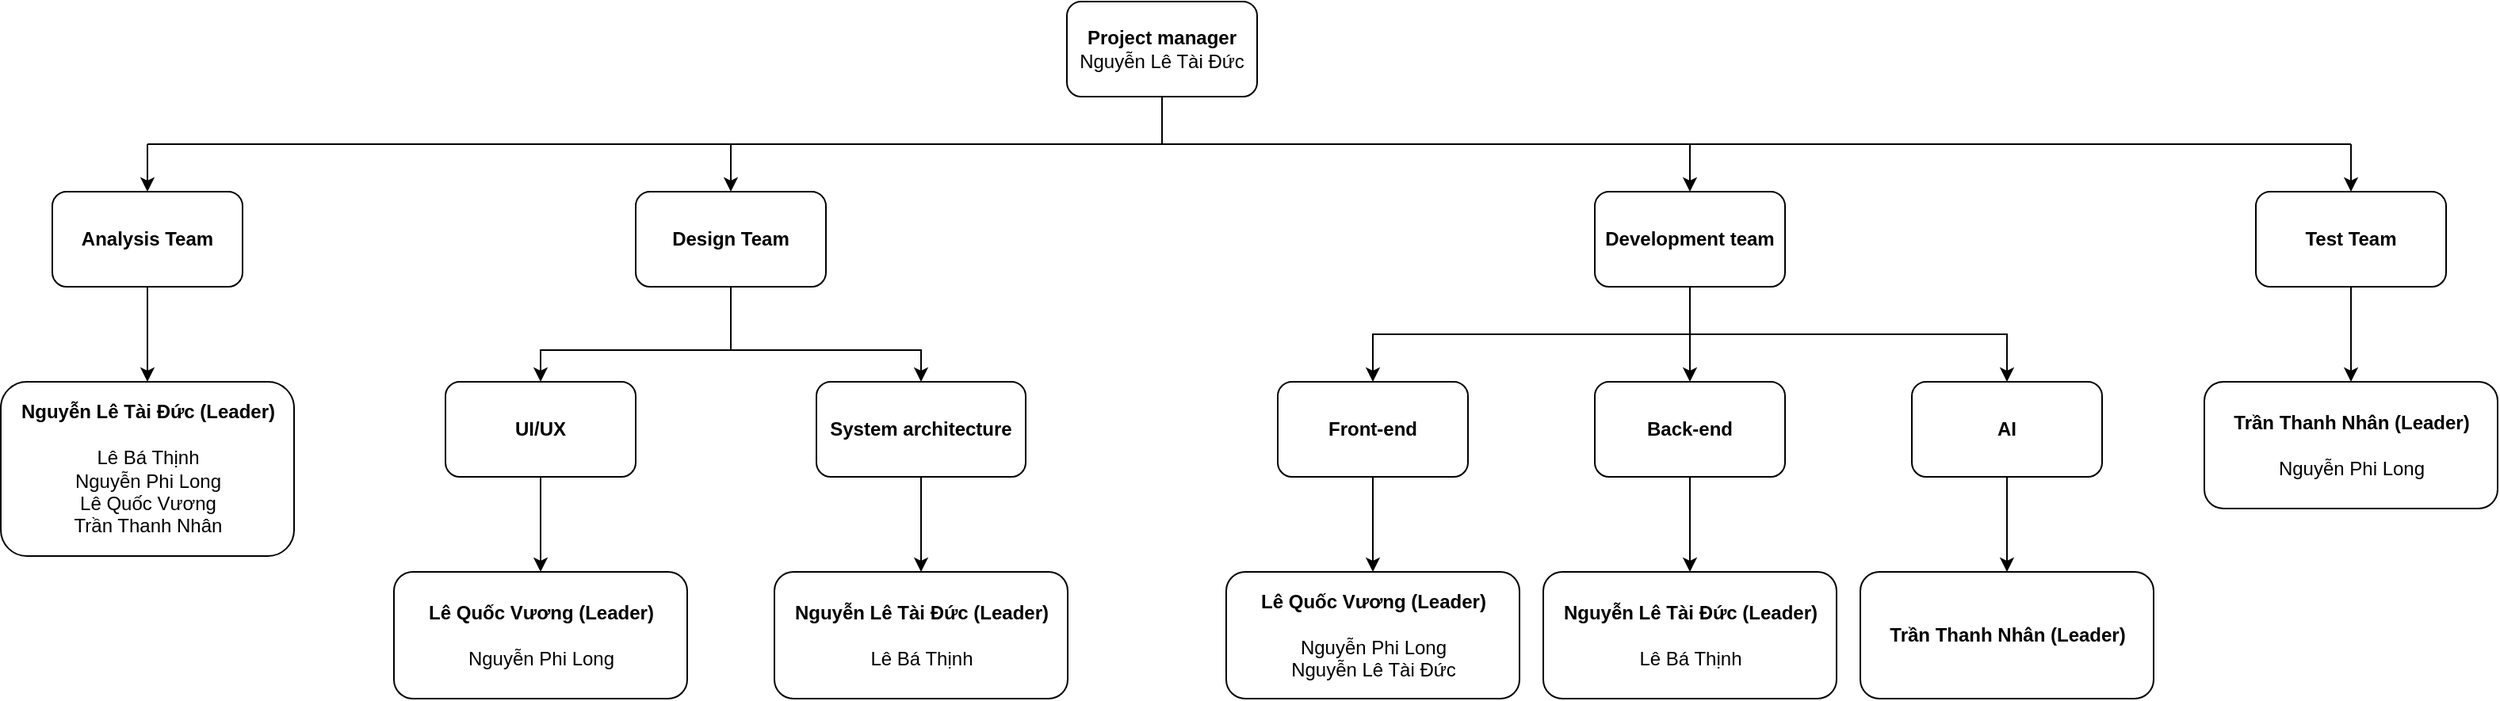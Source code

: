 <mxfile version="24.4.0" type="device">
  <diagram id="EI1CuxaqwdnplJAj03ed" name="Page-1">
    <mxGraphModel dx="1886" dy="606" grid="1" gridSize="10" guides="1" tooltips="1" connect="1" arrows="1" fold="1" page="1" pageScale="1" pageWidth="850" pageHeight="1100" math="0" shadow="0">
      <root>
        <mxCell id="0" />
        <mxCell id="1" parent="0" />
        <mxCell id="5kMCYWwhx8B76zfxUgw_-5" value="&lt;b&gt;Project manager&lt;/b&gt;&lt;div&gt;Nguyễn Lê Tài Đức&lt;/div&gt;" style="rounded=1;whiteSpace=wrap;html=1;" parent="1" vertex="1">
          <mxGeometry x="360" y="80" width="120" height="60" as="geometry" />
        </mxCell>
        <mxCell id="5kMCYWwhx8B76zfxUgw_-6" value="&lt;div&gt;&lt;b&gt;Analysis Team&lt;/b&gt;&lt;/div&gt;" style="rounded=1;whiteSpace=wrap;html=1;" parent="1" vertex="1">
          <mxGeometry x="-280" y="200" width="120" height="60" as="geometry" />
        </mxCell>
        <mxCell id="5kMCYWwhx8B76zfxUgw_-7" value="&lt;div&gt;&lt;b&gt;Nguyễn Lê Tài Đức (Leader)&lt;/b&gt;&lt;/div&gt;&lt;div&gt;&lt;br&gt;&lt;/div&gt;&lt;div&gt;Lê Bá Thịnh&lt;/div&gt;&lt;div&gt;Nguyễn Phi Long&lt;/div&gt;&lt;div&gt;Lê Quốc Vương&lt;/div&gt;&lt;div&gt;Trần Thanh Nhân&lt;/div&gt;" style="rounded=1;whiteSpace=wrap;html=1;" parent="1" vertex="1">
          <mxGeometry x="-312.5" y="320" width="185" height="110" as="geometry" />
        </mxCell>
        <mxCell id="5kMCYWwhx8B76zfxUgw_-8" value="&lt;div&gt;&lt;b&gt;Design Team&lt;/b&gt;&lt;/div&gt;" style="rounded=1;whiteSpace=wrap;html=1;" parent="1" vertex="1">
          <mxGeometry x="88" y="200" width="120" height="60" as="geometry" />
        </mxCell>
        <mxCell id="5kMCYWwhx8B76zfxUgw_-9" value="&lt;div&gt;&lt;b&gt;Lê Quốc Vương (Leader)&lt;/b&gt;&lt;/div&gt;&lt;div&gt;&lt;br&gt;&lt;/div&gt;&lt;div&gt;Nguyễn Phi Long&lt;/div&gt;" style="rounded=1;whiteSpace=wrap;html=1;" parent="1" vertex="1">
          <mxGeometry x="-64.5" y="440" width="185" height="80" as="geometry" />
        </mxCell>
        <mxCell id="5kMCYWwhx8B76zfxUgw_-11" value="&lt;div&gt;&lt;b&gt;Nguyễn Lê Tài Đức (Leader)&lt;/b&gt;&lt;/div&gt;&lt;div&gt;&lt;br&gt;&lt;/div&gt;&lt;div&gt;Lê Bá Thịnh&lt;/div&gt;" style="rounded=1;whiteSpace=wrap;html=1;" parent="1" vertex="1">
          <mxGeometry x="175.5" y="440" width="185" height="80" as="geometry" />
        </mxCell>
        <mxCell id="5kMCYWwhx8B76zfxUgw_-12" value="&lt;div&gt;&lt;b&gt;UI/UX&lt;/b&gt;&lt;/div&gt;" style="rounded=1;whiteSpace=wrap;html=1;" parent="1" vertex="1">
          <mxGeometry x="-32" y="320" width="120" height="60" as="geometry" />
        </mxCell>
        <mxCell id="5kMCYWwhx8B76zfxUgw_-14" value="&lt;b&gt;System&amp;nbsp;architecture&lt;/b&gt;" style="rounded=1;whiteSpace=wrap;html=1;" parent="1" vertex="1">
          <mxGeometry x="202" y="320" width="132" height="60" as="geometry" />
        </mxCell>
        <mxCell id="5kMCYWwhx8B76zfxUgw_-15" value="&lt;div&gt;&lt;b&gt;Development team&lt;/b&gt;&lt;/div&gt;" style="rounded=1;whiteSpace=wrap;html=1;" parent="1" vertex="1">
          <mxGeometry x="693" y="200" width="120" height="60" as="geometry" />
        </mxCell>
        <mxCell id="5kMCYWwhx8B76zfxUgw_-16" value="&lt;div&gt;&lt;b&gt;Front-end&lt;/b&gt;&lt;/div&gt;" style="rounded=1;whiteSpace=wrap;html=1;" parent="1" vertex="1">
          <mxGeometry x="493" y="320" width="120" height="60" as="geometry" />
        </mxCell>
        <mxCell id="5kMCYWwhx8B76zfxUgw_-17" value="&lt;div&gt;&lt;b&gt;Back-end&lt;/b&gt;&lt;/div&gt;" style="rounded=1;whiteSpace=wrap;html=1;" parent="1" vertex="1">
          <mxGeometry x="693" y="320" width="120" height="60" as="geometry" />
        </mxCell>
        <mxCell id="5kMCYWwhx8B76zfxUgw_-18" value="&lt;div&gt;&lt;b&gt;AI&lt;/b&gt;&lt;/div&gt;" style="rounded=1;whiteSpace=wrap;html=1;" parent="1" vertex="1">
          <mxGeometry x="893" y="320" width="120" height="60" as="geometry" />
        </mxCell>
        <mxCell id="5kMCYWwhx8B76zfxUgw_-20" value="&lt;div&gt;&lt;b&gt;Lê Quốc Vương (Leader)&lt;/b&gt;&lt;/div&gt;&lt;div&gt;&lt;br&gt;&lt;/div&gt;&lt;div&gt;Nguyễn Phi Long&lt;/div&gt;&lt;div&gt;Nguyễn Lê Tài Đức&lt;/div&gt;" style="rounded=1;whiteSpace=wrap;html=1;" parent="1" vertex="1">
          <mxGeometry x="460.5" y="440" width="185" height="80" as="geometry" />
        </mxCell>
        <mxCell id="5kMCYWwhx8B76zfxUgw_-22" value="&lt;div&gt;&lt;b&gt;Nguyễn Lê Tài Đức (Leader)&lt;/b&gt;&lt;/div&gt;&lt;div&gt;&lt;br&gt;&lt;/div&gt;&lt;div&gt;Lê Bá Thịnh&lt;/div&gt;" style="rounded=1;whiteSpace=wrap;html=1;" parent="1" vertex="1">
          <mxGeometry x="660.5" y="440" width="185" height="80" as="geometry" />
        </mxCell>
        <mxCell id="5kMCYWwhx8B76zfxUgw_-23" value="&lt;div&gt;&lt;b&gt;Trần Thanh Nhân (Leader)&lt;/b&gt;&lt;/div&gt;" style="rounded=1;whiteSpace=wrap;html=1;" parent="1" vertex="1">
          <mxGeometry x="860.5" y="440" width="185" height="80" as="geometry" />
        </mxCell>
        <mxCell id="5kMCYWwhx8B76zfxUgw_-24" value="&lt;div&gt;&lt;b&gt;Test Team&lt;/b&gt;&lt;/div&gt;" style="rounded=1;whiteSpace=wrap;html=1;" parent="1" vertex="1">
          <mxGeometry x="1110" y="200" width="120" height="60" as="geometry" />
        </mxCell>
        <mxCell id="5kMCYWwhx8B76zfxUgw_-26" value="&lt;div&gt;&lt;b&gt;Trần Thanh Nhân (Leader)&lt;/b&gt;&lt;/div&gt;&lt;div&gt;&lt;b&gt;&lt;br&gt;&lt;/b&gt;&lt;/div&gt;&lt;div&gt;Nguyễn Phi Long&lt;/div&gt;" style="rounded=1;whiteSpace=wrap;html=1;" parent="1" vertex="1">
          <mxGeometry x="1077.5" y="320" width="185" height="80" as="geometry" />
        </mxCell>
        <mxCell id="5kMCYWwhx8B76zfxUgw_-28" value="" style="endArrow=none;html=1;rounded=0;entryX=0.5;entryY=1;entryDx=0;entryDy=0;" parent="1" target="5kMCYWwhx8B76zfxUgw_-5" edge="1">
          <mxGeometry width="50" height="50" relative="1" as="geometry">
            <mxPoint x="420" y="170" as="sourcePoint" />
            <mxPoint x="50" y="300" as="targetPoint" />
          </mxGeometry>
        </mxCell>
        <mxCell id="5kMCYWwhx8B76zfxUgw_-29" value="" style="endArrow=none;html=1;rounded=0;" parent="1" edge="1">
          <mxGeometry width="50" height="50" relative="1" as="geometry">
            <mxPoint x="-220" y="170" as="sourcePoint" />
            <mxPoint x="1170" y="170" as="targetPoint" />
          </mxGeometry>
        </mxCell>
        <mxCell id="5kMCYWwhx8B76zfxUgw_-30" value="" style="endArrow=classic;html=1;rounded=0;entryX=0.5;entryY=0;entryDx=0;entryDy=0;" parent="1" target="5kMCYWwhx8B76zfxUgw_-24" edge="1">
          <mxGeometry width="50" height="50" relative="1" as="geometry">
            <mxPoint x="1170" y="170" as="sourcePoint" />
            <mxPoint x="1110" y="160" as="targetPoint" />
          </mxGeometry>
        </mxCell>
        <mxCell id="5kMCYWwhx8B76zfxUgw_-32" value="" style="endArrow=classic;html=1;rounded=0;entryX=0.5;entryY=0;entryDx=0;entryDy=0;" parent="1" target="5kMCYWwhx8B76zfxUgw_-15" edge="1">
          <mxGeometry width="50" height="50" relative="1" as="geometry">
            <mxPoint x="753" y="170" as="sourcePoint" />
            <mxPoint x="753" y="200" as="targetPoint" />
          </mxGeometry>
        </mxCell>
        <mxCell id="5kMCYWwhx8B76zfxUgw_-34" value="" style="endArrow=classic;html=1;rounded=0;entryX=0.5;entryY=0;entryDx=0;entryDy=0;" parent="1" target="5kMCYWwhx8B76zfxUgw_-8" edge="1">
          <mxGeometry width="50" height="50" relative="1" as="geometry">
            <mxPoint x="148" y="170" as="sourcePoint" />
            <mxPoint x="150" y="200" as="targetPoint" />
          </mxGeometry>
        </mxCell>
        <mxCell id="5kMCYWwhx8B76zfxUgw_-35" value="" style="endArrow=classic;html=1;rounded=0;entryX=0.5;entryY=0;entryDx=0;entryDy=0;" parent="1" target="5kMCYWwhx8B76zfxUgw_-6" edge="1">
          <mxGeometry width="50" height="50" relative="1" as="geometry">
            <mxPoint x="-220" y="170" as="sourcePoint" />
            <mxPoint x="-270" y="190" as="targetPoint" />
          </mxGeometry>
        </mxCell>
        <mxCell id="5kMCYWwhx8B76zfxUgw_-36" value="" style="endArrow=classic;html=1;rounded=0;exitX=0.5;exitY=1;exitDx=0;exitDy=0;entryX=0.5;entryY=0;entryDx=0;entryDy=0;" parent="1" source="5kMCYWwhx8B76zfxUgw_-6" target="5kMCYWwhx8B76zfxUgw_-7" edge="1">
          <mxGeometry width="50" height="50" relative="1" as="geometry">
            <mxPoint x="-241" y="350" as="sourcePoint" />
            <mxPoint x="-221" y="320" as="targetPoint" />
          </mxGeometry>
        </mxCell>
        <mxCell id="5kMCYWwhx8B76zfxUgw_-37" value="" style="endArrow=classic;html=1;rounded=0;entryX=0.5;entryY=0;entryDx=0;entryDy=0;exitX=0.5;exitY=1;exitDx=0;exitDy=0;" parent="1" source="5kMCYWwhx8B76zfxUgw_-8" target="5kMCYWwhx8B76zfxUgw_-12" edge="1">
          <mxGeometry width="50" height="50" relative="1" as="geometry">
            <mxPoint x="8" y="320" as="sourcePoint" />
            <mxPoint x="58" y="270" as="targetPoint" />
            <Array as="points">
              <mxPoint x="148" y="300" />
              <mxPoint x="28" y="300" />
            </Array>
          </mxGeometry>
        </mxCell>
        <mxCell id="5kMCYWwhx8B76zfxUgw_-38" value="" style="endArrow=classic;html=1;rounded=0;exitX=0.5;exitY=1;exitDx=0;exitDy=0;" parent="1" source="5kMCYWwhx8B76zfxUgw_-8" edge="1">
          <mxGeometry width="50" height="50" relative="1" as="geometry">
            <mxPoint x="158" y="270" as="sourcePoint" />
            <mxPoint x="268" y="320" as="targetPoint" />
            <Array as="points">
              <mxPoint x="148" y="300" />
              <mxPoint x="268" y="300" />
            </Array>
          </mxGeometry>
        </mxCell>
        <mxCell id="5kMCYWwhx8B76zfxUgw_-39" value="" style="endArrow=classic;html=1;rounded=0;entryX=0.5;entryY=0;entryDx=0;entryDy=0;exitX=0.5;exitY=1;exitDx=0;exitDy=0;" parent="1" source="5kMCYWwhx8B76zfxUgw_-12" target="5kMCYWwhx8B76zfxUgw_-9" edge="1">
          <mxGeometry width="50" height="50" relative="1" as="geometry">
            <mxPoint x="98" y="360" as="sourcePoint" />
            <mxPoint x="-22" y="420" as="targetPoint" />
            <Array as="points" />
          </mxGeometry>
        </mxCell>
        <mxCell id="5kMCYWwhx8B76zfxUgw_-40" value="" style="endArrow=classic;html=1;rounded=0;entryX=0.5;entryY=0;entryDx=0;entryDy=0;exitX=0.5;exitY=1;exitDx=0;exitDy=0;" parent="1" source="5kMCYWwhx8B76zfxUgw_-14" target="5kMCYWwhx8B76zfxUgw_-11" edge="1">
          <mxGeometry width="50" height="50" relative="1" as="geometry">
            <mxPoint x="278" y="400" as="sourcePoint" />
            <mxPoint x="278" y="460" as="targetPoint" />
            <Array as="points" />
          </mxGeometry>
        </mxCell>
        <mxCell id="5kMCYWwhx8B76zfxUgw_-41" value="" style="endArrow=classic;html=1;rounded=0;entryX=0.5;entryY=0;entryDx=0;entryDy=0;exitX=0.5;exitY=1;exitDx=0;exitDy=0;" parent="1" source="5kMCYWwhx8B76zfxUgw_-15" target="5kMCYWwhx8B76zfxUgw_-16" edge="1">
          <mxGeometry width="50" height="50" relative="1" as="geometry">
            <mxPoint x="603" y="320" as="sourcePoint" />
            <mxPoint x="653" y="270" as="targetPoint" />
            <Array as="points">
              <mxPoint x="753" y="290" />
              <mxPoint x="553" y="290" />
            </Array>
          </mxGeometry>
        </mxCell>
        <mxCell id="5kMCYWwhx8B76zfxUgw_-42" value="" style="endArrow=classic;html=1;rounded=0;entryX=0.5;entryY=0;entryDx=0;entryDy=0;exitX=0.5;exitY=1;exitDx=0;exitDy=0;" parent="1" source="5kMCYWwhx8B76zfxUgw_-15" target="5kMCYWwhx8B76zfxUgw_-18" edge="1">
          <mxGeometry width="50" height="50" relative="1" as="geometry">
            <mxPoint x="763" y="270" as="sourcePoint" />
            <mxPoint x="558" y="330" as="targetPoint" />
            <Array as="points">
              <mxPoint x="753" y="290" />
              <mxPoint x="953" y="290" />
            </Array>
          </mxGeometry>
        </mxCell>
        <mxCell id="5kMCYWwhx8B76zfxUgw_-43" value="" style="endArrow=classic;html=1;rounded=0;entryX=0.5;entryY=0;entryDx=0;entryDy=0;exitX=0.5;exitY=1;exitDx=0;exitDy=0;" parent="1" source="5kMCYWwhx8B76zfxUgw_-15" target="5kMCYWwhx8B76zfxUgw_-17" edge="1">
          <mxGeometry width="50" height="50" relative="1" as="geometry">
            <mxPoint x="713" y="300" as="sourcePoint" />
            <mxPoint x="763" y="250" as="targetPoint" />
          </mxGeometry>
        </mxCell>
        <mxCell id="5kMCYWwhx8B76zfxUgw_-44" value="" style="endArrow=classic;html=1;rounded=0;entryX=0.5;entryY=0;entryDx=0;entryDy=0;exitX=0.5;exitY=1;exitDx=0;exitDy=0;" parent="1" source="5kMCYWwhx8B76zfxUgw_-16" target="5kMCYWwhx8B76zfxUgw_-20" edge="1">
          <mxGeometry width="50" height="50" relative="1" as="geometry">
            <mxPoint x="533" y="430" as="sourcePoint" />
            <mxPoint x="583" y="380" as="targetPoint" />
          </mxGeometry>
        </mxCell>
        <mxCell id="5kMCYWwhx8B76zfxUgw_-45" value="" style="endArrow=classic;html=1;rounded=0;exitX=0.5;exitY=1;exitDx=0;exitDy=0;" parent="1" source="5kMCYWwhx8B76zfxUgw_-17" edge="1">
          <mxGeometry width="50" height="50" relative="1" as="geometry">
            <mxPoint x="743" y="410" as="sourcePoint" />
            <mxPoint x="753" y="440" as="targetPoint" />
          </mxGeometry>
        </mxCell>
        <mxCell id="5kMCYWwhx8B76zfxUgw_-46" value="" style="endArrow=classic;html=1;rounded=0;exitX=0.5;exitY=1;exitDx=0;exitDy=0;" parent="1" source="5kMCYWwhx8B76zfxUgw_-18" edge="1">
          <mxGeometry width="50" height="50" relative="1" as="geometry">
            <mxPoint x="903" y="400" as="sourcePoint" />
            <mxPoint x="953" y="440" as="targetPoint" />
          </mxGeometry>
        </mxCell>
        <mxCell id="5kMCYWwhx8B76zfxUgw_-47" value="" style="endArrow=classic;html=1;rounded=0;entryX=0.5;entryY=0;entryDx=0;entryDy=0;exitX=0.5;exitY=1;exitDx=0;exitDy=0;" parent="1" source="5kMCYWwhx8B76zfxUgw_-24" target="5kMCYWwhx8B76zfxUgw_-26" edge="1">
          <mxGeometry width="50" height="50" relative="1" as="geometry">
            <mxPoint x="1200" y="330" as="sourcePoint" />
            <mxPoint x="1250" y="280" as="targetPoint" />
          </mxGeometry>
        </mxCell>
      </root>
    </mxGraphModel>
  </diagram>
</mxfile>
